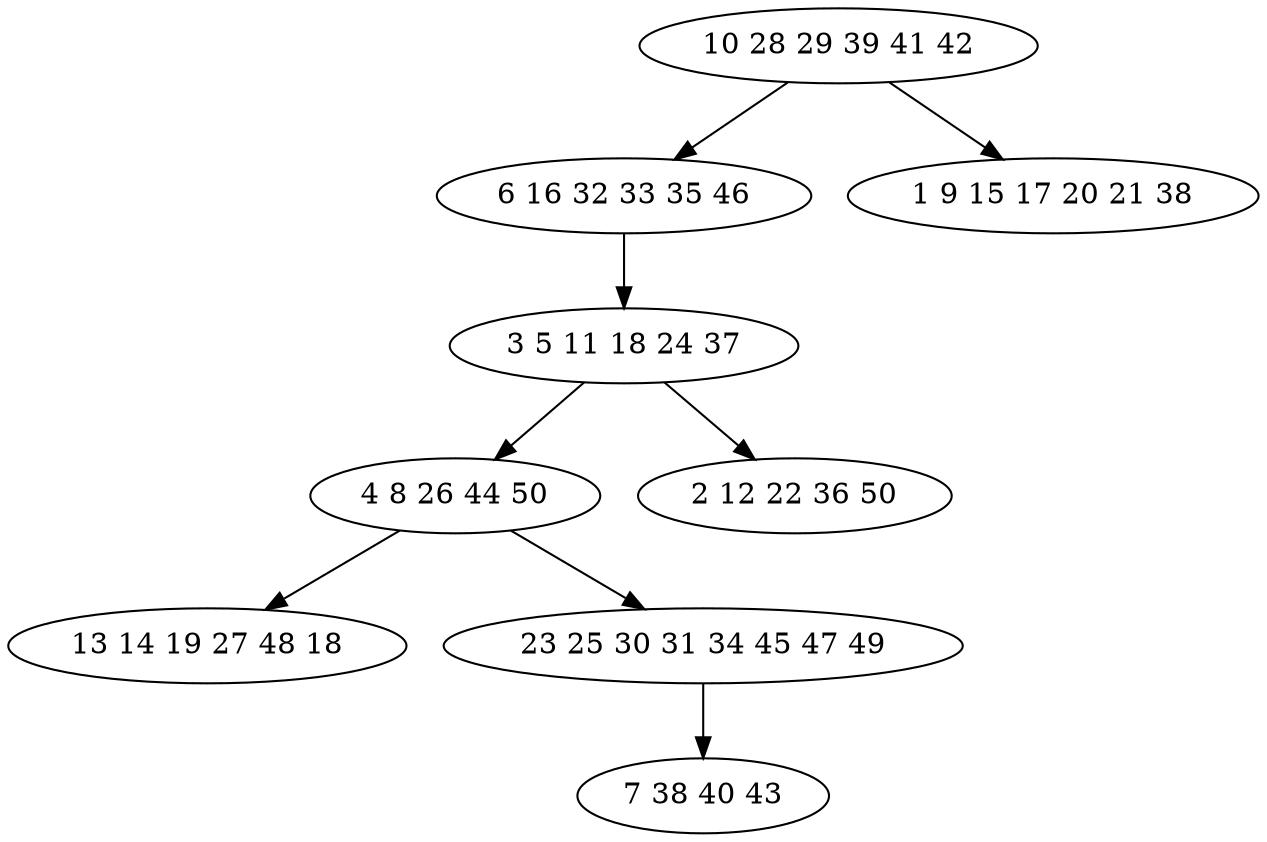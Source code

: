 digraph true_tree {
	"0" -> "1"
	"1" -> "2"
	"2" -> "3"
	"2" -> "4"
	"3" -> "5"
	"3" -> "6"
	"0" -> "7"
	"6" -> "8"
	"0" [label="10 28 29 39 41 42"];
	"1" [label="6 16 32 33 35 46"];
	"2" [label="3 5 11 18 24 37"];
	"3" [label="4 8 26 44 50"];
	"4" [label="2 12 22 36 50"];
	"5" [label="13 14 19 27 48 18"];
	"6" [label="23 25 30 31 34 45 47 49"];
	"7" [label="1 9 15 17 20 21 38"];
	"8" [label="7 38 40 43"];
}
